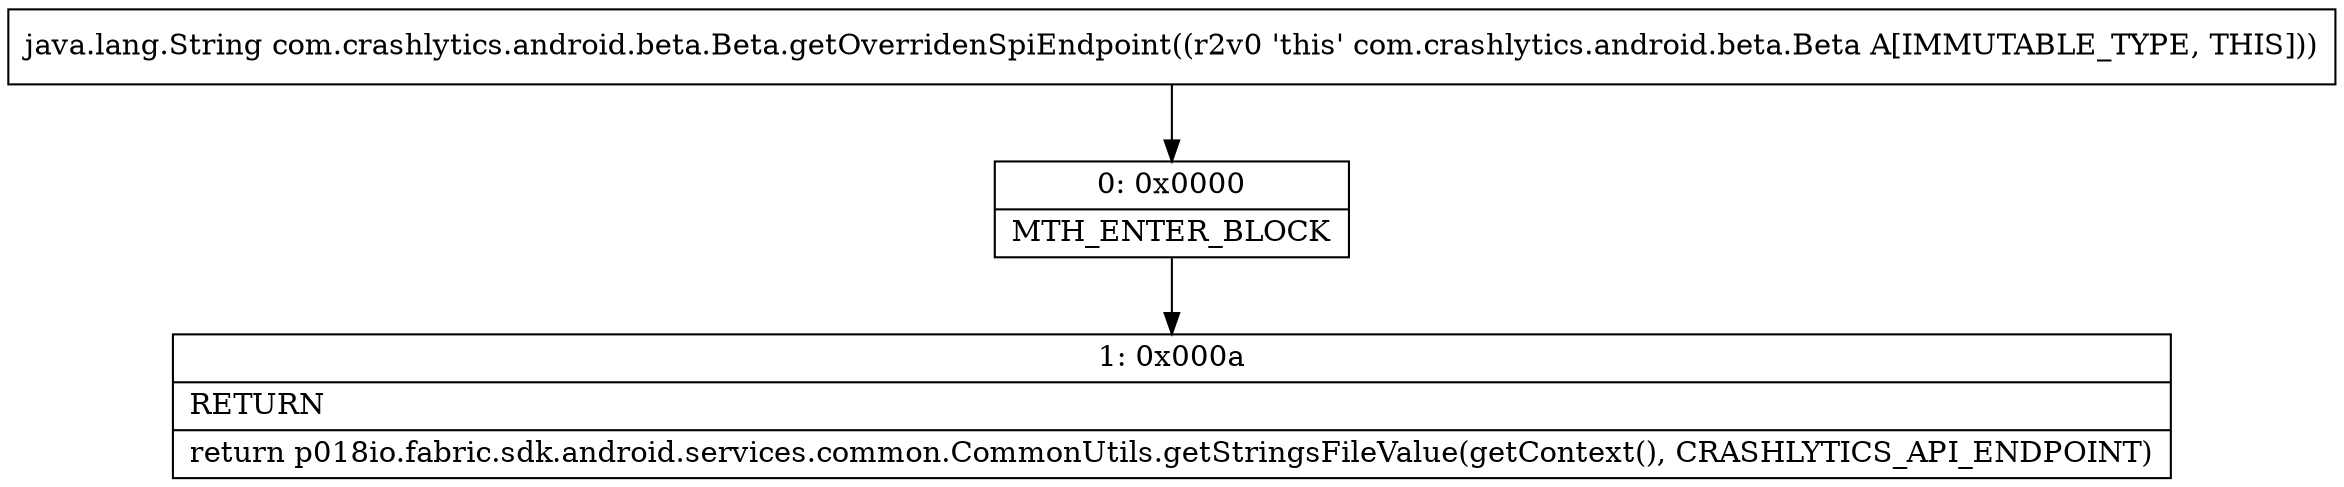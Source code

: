 digraph "CFG forcom.crashlytics.android.beta.Beta.getOverridenSpiEndpoint()Ljava\/lang\/String;" {
Node_0 [shape=record,label="{0\:\ 0x0000|MTH_ENTER_BLOCK\l}"];
Node_1 [shape=record,label="{1\:\ 0x000a|RETURN\l|return p018io.fabric.sdk.android.services.common.CommonUtils.getStringsFileValue(getContext(), CRASHLYTICS_API_ENDPOINT)\l}"];
MethodNode[shape=record,label="{java.lang.String com.crashlytics.android.beta.Beta.getOverridenSpiEndpoint((r2v0 'this' com.crashlytics.android.beta.Beta A[IMMUTABLE_TYPE, THIS])) }"];
MethodNode -> Node_0;
Node_0 -> Node_1;
}

